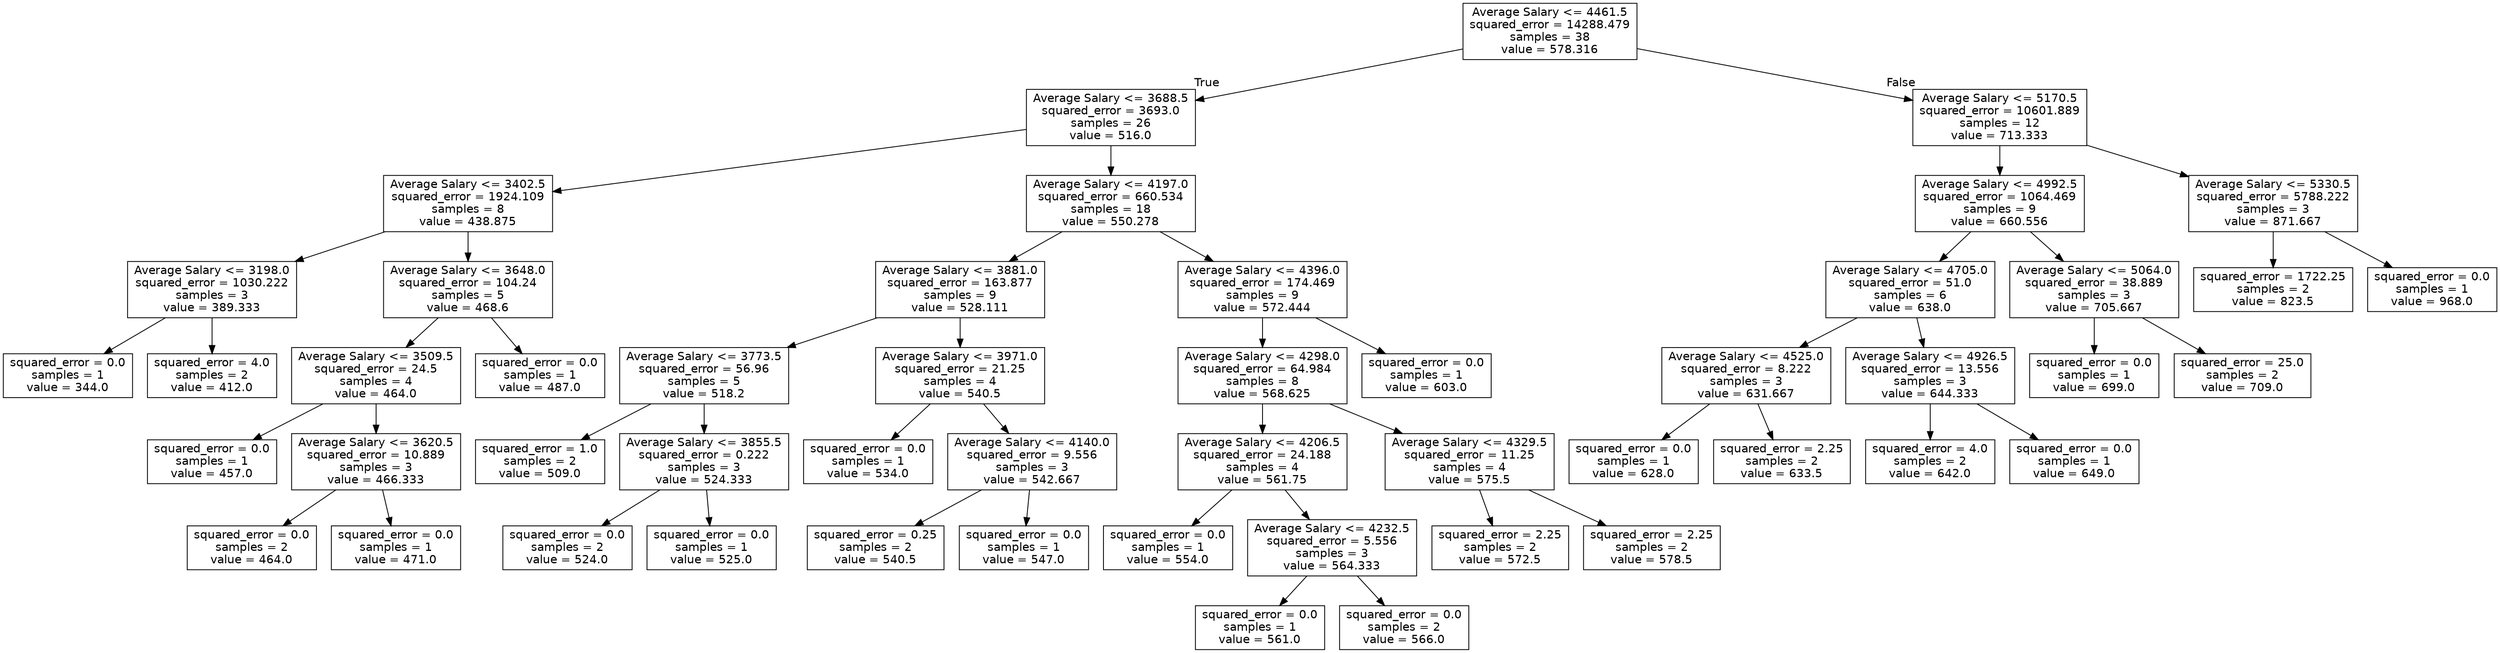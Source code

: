 digraph Tree {
node [shape=box, fontname="helvetica"] ;
edge [fontname="helvetica"] ;
0 [label="Average Salary <= 4461.5\nsquared_error = 14288.479\nsamples = 38\nvalue = 578.316"] ;
1 [label="Average Salary <= 3688.5\nsquared_error = 3693.0\nsamples = 26\nvalue = 516.0"] ;
0 -> 1 [labeldistance=2.5, labelangle=45, headlabel="True"] ;
2 [label="Average Salary <= 3402.5\nsquared_error = 1924.109\nsamples = 8\nvalue = 438.875"] ;
1 -> 2 ;
3 [label="Average Salary <= 3198.0\nsquared_error = 1030.222\nsamples = 3\nvalue = 389.333"] ;
2 -> 3 ;
4 [label="squared_error = 0.0\nsamples = 1\nvalue = 344.0"] ;
3 -> 4 ;
5 [label="squared_error = 4.0\nsamples = 2\nvalue = 412.0"] ;
3 -> 5 ;
6 [label="Average Salary <= 3648.0\nsquared_error = 104.24\nsamples = 5\nvalue = 468.6"] ;
2 -> 6 ;
7 [label="Average Salary <= 3509.5\nsquared_error = 24.5\nsamples = 4\nvalue = 464.0"] ;
6 -> 7 ;
8 [label="squared_error = 0.0\nsamples = 1\nvalue = 457.0"] ;
7 -> 8 ;
9 [label="Average Salary <= 3620.5\nsquared_error = 10.889\nsamples = 3\nvalue = 466.333"] ;
7 -> 9 ;
10 [label="squared_error = 0.0\nsamples = 2\nvalue = 464.0"] ;
9 -> 10 ;
11 [label="squared_error = 0.0\nsamples = 1\nvalue = 471.0"] ;
9 -> 11 ;
12 [label="squared_error = 0.0\nsamples = 1\nvalue = 487.0"] ;
6 -> 12 ;
13 [label="Average Salary <= 4197.0\nsquared_error = 660.534\nsamples = 18\nvalue = 550.278"] ;
1 -> 13 ;
14 [label="Average Salary <= 3881.0\nsquared_error = 163.877\nsamples = 9\nvalue = 528.111"] ;
13 -> 14 ;
15 [label="Average Salary <= 3773.5\nsquared_error = 56.96\nsamples = 5\nvalue = 518.2"] ;
14 -> 15 ;
16 [label="squared_error = 1.0\nsamples = 2\nvalue = 509.0"] ;
15 -> 16 ;
17 [label="Average Salary <= 3855.5\nsquared_error = 0.222\nsamples = 3\nvalue = 524.333"] ;
15 -> 17 ;
18 [label="squared_error = 0.0\nsamples = 2\nvalue = 524.0"] ;
17 -> 18 ;
19 [label="squared_error = 0.0\nsamples = 1\nvalue = 525.0"] ;
17 -> 19 ;
20 [label="Average Salary <= 3971.0\nsquared_error = 21.25\nsamples = 4\nvalue = 540.5"] ;
14 -> 20 ;
21 [label="squared_error = 0.0\nsamples = 1\nvalue = 534.0"] ;
20 -> 21 ;
22 [label="Average Salary <= 4140.0\nsquared_error = 9.556\nsamples = 3\nvalue = 542.667"] ;
20 -> 22 ;
23 [label="squared_error = 0.25\nsamples = 2\nvalue = 540.5"] ;
22 -> 23 ;
24 [label="squared_error = 0.0\nsamples = 1\nvalue = 547.0"] ;
22 -> 24 ;
25 [label="Average Salary <= 4396.0\nsquared_error = 174.469\nsamples = 9\nvalue = 572.444"] ;
13 -> 25 ;
26 [label="Average Salary <= 4298.0\nsquared_error = 64.984\nsamples = 8\nvalue = 568.625"] ;
25 -> 26 ;
27 [label="Average Salary <= 4206.5\nsquared_error = 24.188\nsamples = 4\nvalue = 561.75"] ;
26 -> 27 ;
28 [label="squared_error = 0.0\nsamples = 1\nvalue = 554.0"] ;
27 -> 28 ;
29 [label="Average Salary <= 4232.5\nsquared_error = 5.556\nsamples = 3\nvalue = 564.333"] ;
27 -> 29 ;
30 [label="squared_error = 0.0\nsamples = 1\nvalue = 561.0"] ;
29 -> 30 ;
31 [label="squared_error = 0.0\nsamples = 2\nvalue = 566.0"] ;
29 -> 31 ;
32 [label="Average Salary <= 4329.5\nsquared_error = 11.25\nsamples = 4\nvalue = 575.5"] ;
26 -> 32 ;
33 [label="squared_error = 2.25\nsamples = 2\nvalue = 572.5"] ;
32 -> 33 ;
34 [label="squared_error = 2.25\nsamples = 2\nvalue = 578.5"] ;
32 -> 34 ;
35 [label="squared_error = 0.0\nsamples = 1\nvalue = 603.0"] ;
25 -> 35 ;
36 [label="Average Salary <= 5170.5\nsquared_error = 10601.889\nsamples = 12\nvalue = 713.333"] ;
0 -> 36 [labeldistance=2.5, labelangle=-45, headlabel="False"] ;
37 [label="Average Salary <= 4992.5\nsquared_error = 1064.469\nsamples = 9\nvalue = 660.556"] ;
36 -> 37 ;
38 [label="Average Salary <= 4705.0\nsquared_error = 51.0\nsamples = 6\nvalue = 638.0"] ;
37 -> 38 ;
39 [label="Average Salary <= 4525.0\nsquared_error = 8.222\nsamples = 3\nvalue = 631.667"] ;
38 -> 39 ;
40 [label="squared_error = 0.0\nsamples = 1\nvalue = 628.0"] ;
39 -> 40 ;
41 [label="squared_error = 2.25\nsamples = 2\nvalue = 633.5"] ;
39 -> 41 ;
42 [label="Average Salary <= 4926.5\nsquared_error = 13.556\nsamples = 3\nvalue = 644.333"] ;
38 -> 42 ;
43 [label="squared_error = 4.0\nsamples = 2\nvalue = 642.0"] ;
42 -> 43 ;
44 [label="squared_error = 0.0\nsamples = 1\nvalue = 649.0"] ;
42 -> 44 ;
45 [label="Average Salary <= 5064.0\nsquared_error = 38.889\nsamples = 3\nvalue = 705.667"] ;
37 -> 45 ;
46 [label="squared_error = 0.0\nsamples = 1\nvalue = 699.0"] ;
45 -> 46 ;
47 [label="squared_error = 25.0\nsamples = 2\nvalue = 709.0"] ;
45 -> 47 ;
48 [label="Average Salary <= 5330.5\nsquared_error = 5788.222\nsamples = 3\nvalue = 871.667"] ;
36 -> 48 ;
49 [label="squared_error = 1722.25\nsamples = 2\nvalue = 823.5"] ;
48 -> 49 ;
50 [label="squared_error = 0.0\nsamples = 1\nvalue = 968.0"] ;
48 -> 50 ;
}